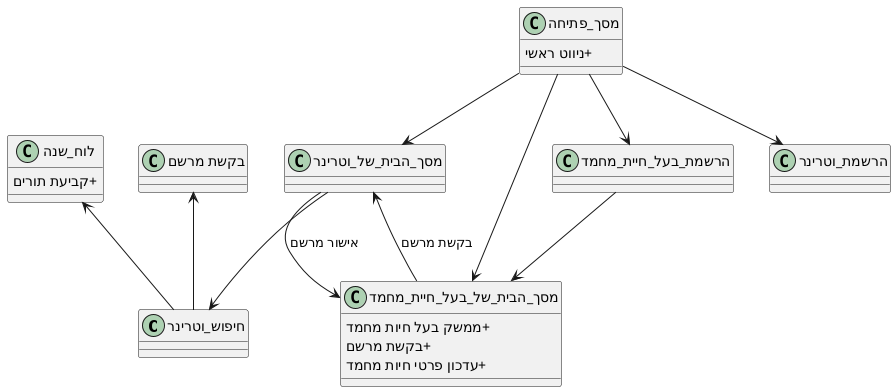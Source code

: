 '
'skinparam classAttributeIconSize 0
'
'class AddAvailability {
'    - calendar: CalendarView
'    - startTimeButton: Button
'    - startTimeText: TextView
'    - endTimeButton: Button
'    - endTimeText: TextView
'    - save: Button
'    - startTime: LocalTime?
'    - endTime: LocalTime?
'    + selectTime(isStartTime: Boolean)
'}
'
'class FindVet {
'    - vetsList: LinearLayout
'    + updateUIWithData(snapshot: QuerySnapshot)
'}
'
'class MainActivity {
'    - signInLauncher: ActivityResultLauncher<Intent>?
'    + authFlow()
'    + goHome(auth: FirebaseAuth)
'    + handleSignInResult(result: FirebaseAuthUIAuthenticationResult)
'}
'
'class MakeAppointment {
'    - vetId: String
'    - vetTitle: TextView
'    - calendarView: CalendarView
'    - appointmentList: LinearLayout
'    + makeAppointment(date: LocalDate, time: LocalTime)
'    + queryAvailabilityWindows(date: LocalDate)
'}
'
'class OwnerSignUp {
'    - address: EditText
'    - register: Button
'    - errorMessage: TextView
'    + checkInputs()
'}
'
'class PetOwnerWindow {
'    - updateDetails: Button
'    - logOut: Button
'    - deleteAccount: Button
'    - findVet: Button
'}
'
'class VetWindow {
'    - logOut: Button
'    - deleteAccount: Button
'    - addAvailability: Button
'    - availabilityWindowsList: LinearLayout
'    + updateUIWithData(snapshot: QuerySnapshot)
'}
'
'class VeterinarianSignUp {
'    - clinicName: EditText
'    - clinicLocation: EditText
'    - yearsOfExperience: EditText
'    - expertise: EditText
'    - aboutMe: EditText
'    - register: Button
'    + checkInputs()
'}
'
'MainActivity *--> PetOwnerWindow
'MainActivity *--> VetWindow
'VetWindow o--> AddAvailability
'OwnerSignUp --> PetOwnerWindow
'FindVet --> MakeAppointment
'MainActivity --> OwnerSignUp
'MainActivity --> VeterinarianSignUp
'
'@enduml

'
'skinparam classAttributeIconSize 0
'
'class AddAvailability {
'    + ניהול זמינות
'}
'
'class FindVet {
'    + חיפוש וטרינרים
'}
'
'class MainActivity {
'    + ניווט ראשי
'}
'
'class MakeAppointment {
'    + קביעת תורים
'}
'
'class OwnerSignUp {
'    + הרשמת משתמשים
'}
'
'class PetOwnerWindow {
'    + ממשק בעל חיות מחמד
'}
'
'class VetWindow {
'    + ממשק וטרינרים
'}
'
'class VeterinarianSignUp {
'    + הרשמת וטרינרים
'}
'
'MainActivity *--> PetOwnerWindow
'MainActivity *--> VetWindow
'VetWindow o--> AddAvailability
'OwnerSignUp --> PetOwnerWindow
'FindVet --> MakeAppointment
'MainActivity --> OwnerSignUp
'MainActivity --> VeterinarianSignUp
'
'@enduml


@startuml
skinparam classAttributeIconSize 0


class חיפוש_וטרינר {

}

class מסך_פתיחה {
    + ניווט ראשי
}

class לוח_שנה {
    + קביעת תורים
}

class הרשמת_בעל_חיית_מחמד {

}

class מסך_הבית_של_בעל_חיית_מחמד {
    + ממשק בעל חיות מחמד
    + בקשת מרשם
    + עדכון פרטי חיות מחמד
}

class מסך_הבית_של_וטרינר {

}

class הרשמת_וטרינר {
}

מסך_פתיחה --> מסך_הבית_של_בעל_חיית_מחמד
מסך_פתיחה --> מסך_הבית_של_וטרינר
לוח_שנה <-- חיפוש_וטרינר
"בקשת מרשם" <-- חיפוש_וטרינר
מסך_הבית_של_וטרינר --> מסך_הבית_של_בעל_חיית_מחמד : "אישור מרשם"
הרשמת_בעל_חיית_מחמד --> מסך_הבית_של_בעל_חיית_מחמד
מסך_פתיחה --> הרשמת_בעל_חיית_מחמד
מסך_הבית_של_וטרינר --> חיפוש_וטרינר
מסך_פתיחה --> הרשמת_וטרינר
מסך_הבית_של_בעל_חיית_מחמד --> מסך_הבית_של_וטרינר : "בקשת מרשם"
@enduml